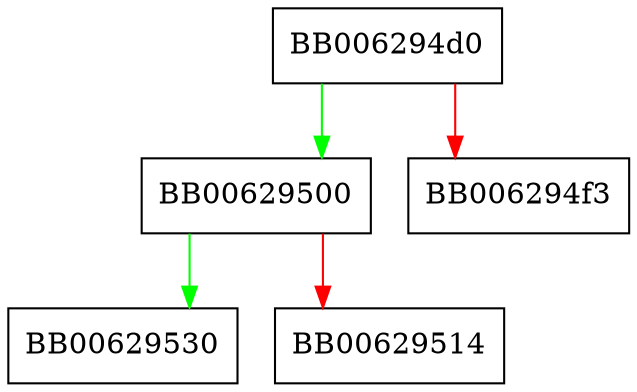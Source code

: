 digraph impl_cache_flush_cache {
  node [shape="box"];
  graph [splines=ortho];
  BB006294d0 -> BB00629500 [color="green"];
  BB006294d0 -> BB006294f3 [color="red"];
  BB00629500 -> BB00629530 [color="green"];
  BB00629500 -> BB00629514 [color="red"];
}